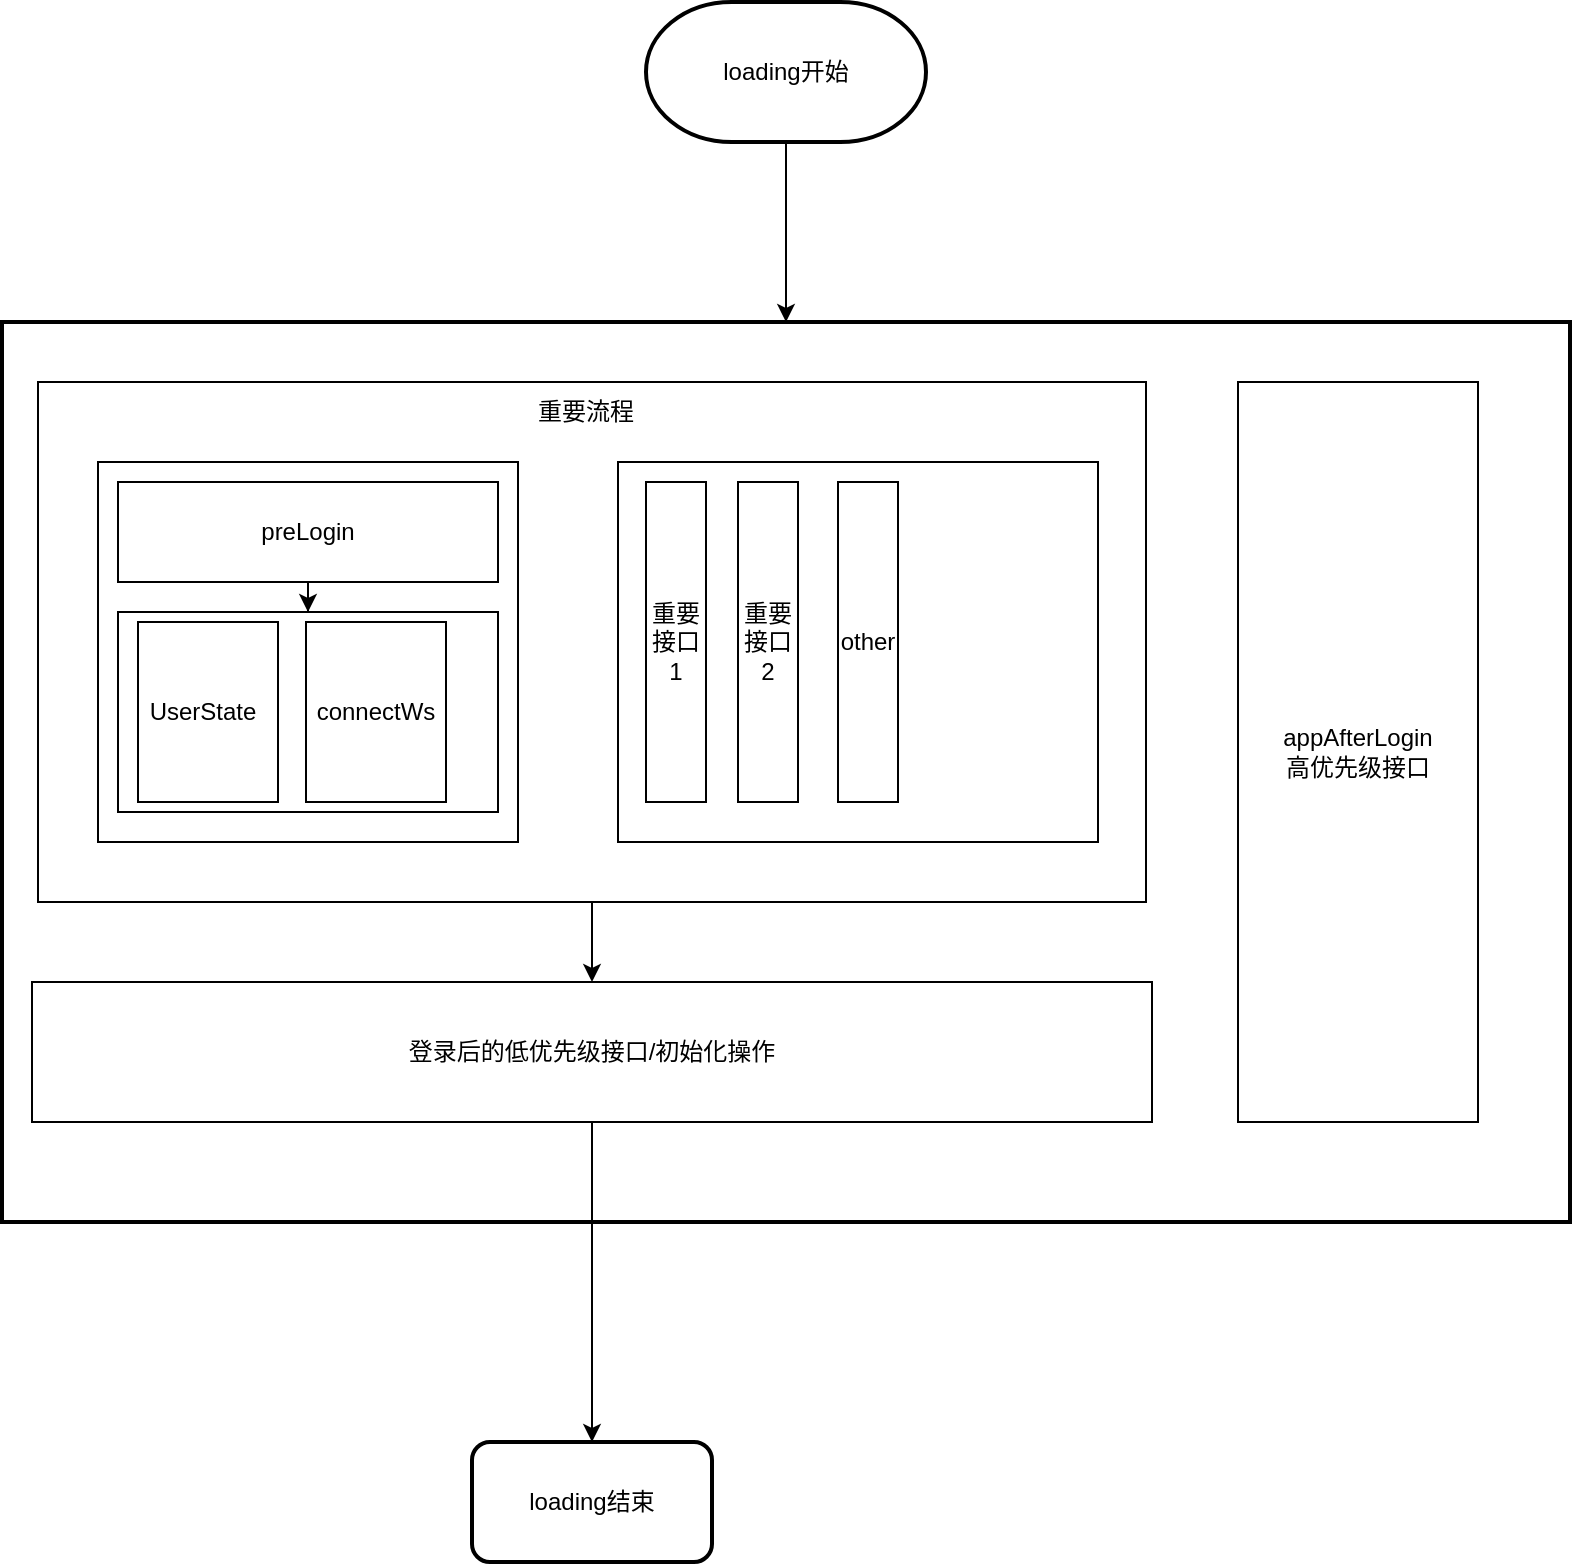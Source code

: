 <mxfile version="24.2.3" type="github">
  <diagram name="第 1 页" id="aYCq1aCQSQ22QESxxsIb">
    <mxGraphModel dx="1434" dy="746" grid="1" gridSize="10" guides="1" tooltips="1" connect="1" arrows="1" fold="1" page="1" pageScale="1" pageWidth="827" pageHeight="1169" math="0" shadow="0">
      <root>
        <mxCell id="0" />
        <mxCell id="1" parent="0" />
        <mxCell id="f1quXR7Nr9djGcqRzov8-4" value="" style="whiteSpace=wrap;html=1;strokeWidth=2;" vertex="1" parent="1">
          <mxGeometry x="22" y="250" width="784" height="450" as="geometry" />
        </mxCell>
        <mxCell id="f1quXR7Nr9djGcqRzov8-33" value="" style="edgeStyle=orthogonalEdgeStyle;rounded=0;orthogonalLoop=1;jettySize=auto;html=1;exitX=0.5;exitY=1;exitDx=0;exitDy=0;" edge="1" parent="1" source="f1quXR7Nr9djGcqRzov8-29" target="f1quXR7Nr9djGcqRzov8-32">
          <mxGeometry relative="1" as="geometry" />
        </mxCell>
        <mxCell id="f1quXR7Nr9djGcqRzov8-5" value="" style="edgeStyle=orthogonalEdgeStyle;rounded=0;orthogonalLoop=1;jettySize=auto;html=1;" edge="1" parent="1" source="f1quXR7Nr9djGcqRzov8-2" target="f1quXR7Nr9djGcqRzov8-4">
          <mxGeometry relative="1" as="geometry" />
        </mxCell>
        <mxCell id="f1quXR7Nr9djGcqRzov8-2" value="loading开始" style="strokeWidth=2;html=1;shape=mxgraph.flowchart.terminator;whiteSpace=wrap;" vertex="1" parent="1">
          <mxGeometry x="344" y="90" width="140" height="70" as="geometry" />
        </mxCell>
        <mxCell id="f1quXR7Nr9djGcqRzov8-6" value="appAfterLogin&lt;br&gt;高优先级接口" style="rounded=0;whiteSpace=wrap;html=1;direction=south;" vertex="1" parent="1">
          <mxGeometry x="640" y="280" width="120" height="370" as="geometry" />
        </mxCell>
        <mxCell id="f1quXR7Nr9djGcqRzov8-30" style="edgeStyle=orthogonalEdgeStyle;rounded=0;orthogonalLoop=1;jettySize=auto;html=1;exitX=0.5;exitY=1;exitDx=0;exitDy=0;entryX=0.5;entryY=0;entryDx=0;entryDy=0;" edge="1" parent="1" source="f1quXR7Nr9djGcqRzov8-24" target="f1quXR7Nr9djGcqRzov8-29">
          <mxGeometry relative="1" as="geometry" />
        </mxCell>
        <mxCell id="f1quXR7Nr9djGcqRzov8-24" value="" style="rounded=0;whiteSpace=wrap;html=1;" vertex="1" parent="1">
          <mxGeometry x="40" y="280" width="554" height="260" as="geometry" />
        </mxCell>
        <mxCell id="f1quXR7Nr9djGcqRzov8-9" value="重要流程" style="text;html=1;align=center;verticalAlign=middle;whiteSpace=wrap;rounded=0;" vertex="1" parent="1">
          <mxGeometry x="284" y="280" width="60" height="30" as="geometry" />
        </mxCell>
        <mxCell id="f1quXR7Nr9djGcqRzov8-10" value="" style="rounded=0;whiteSpace=wrap;html=1;" vertex="1" parent="1">
          <mxGeometry x="70" y="320" width="210" height="190" as="geometry" />
        </mxCell>
        <mxCell id="f1quXR7Nr9djGcqRzov8-11" value="" style="rounded=0;whiteSpace=wrap;html=1;" vertex="1" parent="1">
          <mxGeometry x="330" y="320" width="240" height="190" as="geometry" />
        </mxCell>
        <mxCell id="f1quXR7Nr9djGcqRzov8-13" value="重要接口1" style="rounded=0;whiteSpace=wrap;html=1;direction=south;horizontal=1;" vertex="1" parent="1">
          <mxGeometry x="344" y="330" width="30" height="160" as="geometry" />
        </mxCell>
        <mxCell id="f1quXR7Nr9djGcqRzov8-14" value="重要接口2" style="rounded=0;whiteSpace=wrap;html=1;direction=south;" vertex="1" parent="1">
          <mxGeometry x="390" y="330" width="30" height="160" as="geometry" />
        </mxCell>
        <mxCell id="f1quXR7Nr9djGcqRzov8-16" value="other" style="rounded=0;whiteSpace=wrap;html=1;direction=south;" vertex="1" parent="1">
          <mxGeometry x="440" y="330" width="30" height="160" as="geometry" />
        </mxCell>
        <mxCell id="f1quXR7Nr9djGcqRzov8-19" value="" style="edgeStyle=orthogonalEdgeStyle;rounded=0;orthogonalLoop=1;jettySize=auto;html=1;" edge="1" parent="1" source="f1quXR7Nr9djGcqRzov8-17" target="f1quXR7Nr9djGcqRzov8-18">
          <mxGeometry relative="1" as="geometry" />
        </mxCell>
        <mxCell id="f1quXR7Nr9djGcqRzov8-17" value="preLogin" style="rounded=0;whiteSpace=wrap;html=1;" vertex="1" parent="1">
          <mxGeometry x="80" y="330" width="190" height="50" as="geometry" />
        </mxCell>
        <mxCell id="f1quXR7Nr9djGcqRzov8-18" value="" style="rounded=0;whiteSpace=wrap;html=1;" vertex="1" parent="1">
          <mxGeometry x="80" y="395" width="190" height="100" as="geometry" />
        </mxCell>
        <mxCell id="f1quXR7Nr9djGcqRzov8-20" value="" style="rounded=0;whiteSpace=wrap;html=1;" vertex="1" parent="1">
          <mxGeometry x="90" y="400" width="70" height="90" as="geometry" />
        </mxCell>
        <mxCell id="f1quXR7Nr9djGcqRzov8-21" value="connectWs" style="rounded=0;whiteSpace=wrap;html=1;" vertex="1" parent="1">
          <mxGeometry x="174" y="400" width="70" height="90" as="geometry" />
        </mxCell>
        <mxCell id="f1quXR7Nr9djGcqRzov8-22" value="UserState" style="text;align=center;verticalAlign=middle;rounded=0;horizontal=1;html=1;whiteSpace=wrap;" vertex="1" parent="1">
          <mxGeometry x="95" y="410" width="55" height="70" as="geometry" />
        </mxCell>
        <mxCell id="f1quXR7Nr9djGcqRzov8-29" value="登录后的低优先级接口/初始化操作" style="rounded=0;whiteSpace=wrap;html=1;" vertex="1" parent="1">
          <mxGeometry x="37" y="580" width="560" height="70" as="geometry" />
        </mxCell>
        <mxCell id="f1quXR7Nr9djGcqRzov8-32" value="loading结束" style="rounded=1;whiteSpace=wrap;html=1;strokeWidth=2;" vertex="1" parent="1">
          <mxGeometry x="257" y="810" width="120" height="60" as="geometry" />
        </mxCell>
      </root>
    </mxGraphModel>
  </diagram>
</mxfile>
